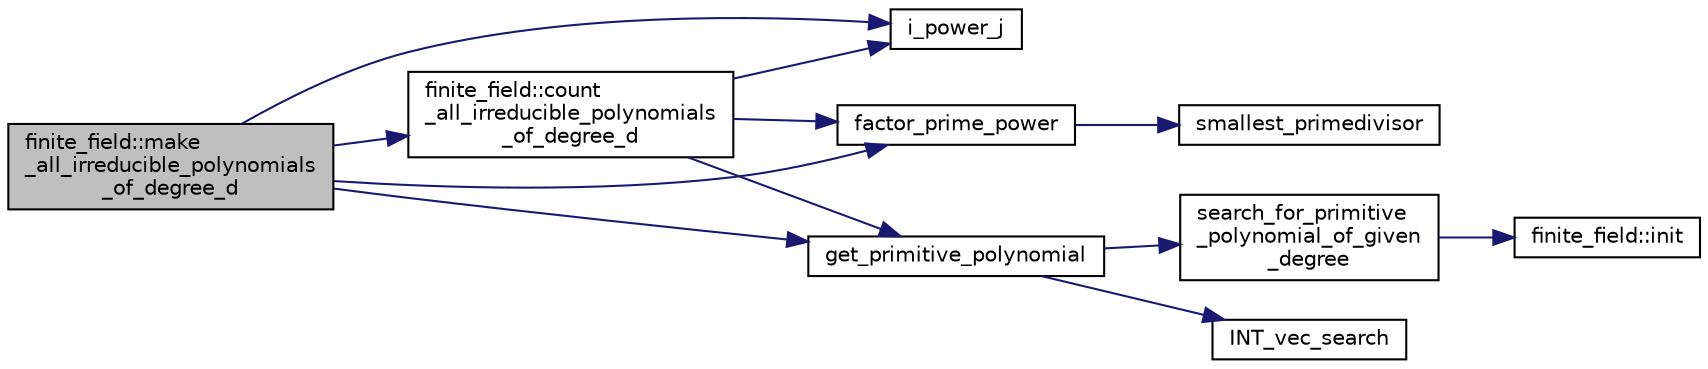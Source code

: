 digraph "finite_field::make_all_irreducible_polynomials_of_degree_d"
{
  edge [fontname="Helvetica",fontsize="10",labelfontname="Helvetica",labelfontsize="10"];
  node [fontname="Helvetica",fontsize="10",shape=record];
  rankdir="LR";
  Node8421 [label="finite_field::make\l_all_irreducible_polynomials\l_of_degree_d",height=0.2,width=0.4,color="black", fillcolor="grey75", style="filled", fontcolor="black"];
  Node8421 -> Node8422 [color="midnightblue",fontsize="10",style="solid",fontname="Helvetica"];
  Node8422 [label="finite_field::count\l_all_irreducible_polynomials\l_of_degree_d",height=0.2,width=0.4,color="black", fillcolor="white", style="filled",URL="$df/d5a/classfinite__field.html#a0d97f37c55f39f80759fa8e2cfe18266"];
  Node8422 -> Node8423 [color="midnightblue",fontsize="10",style="solid",fontname="Helvetica"];
  Node8423 [label="i_power_j",height=0.2,width=0.4,color="black", fillcolor="white", style="filled",URL="$de/dc5/algebra__and__number__theory_8h.html#a39b321523e8957d701618bb5cac542b5"];
  Node8422 -> Node8424 [color="midnightblue",fontsize="10",style="solid",fontname="Helvetica"];
  Node8424 [label="factor_prime_power",height=0.2,width=0.4,color="black", fillcolor="white", style="filled",URL="$de/dc5/algebra__and__number__theory_8h.html#af87166fad1e9b91458c714e90f8cd399"];
  Node8424 -> Node8425 [color="midnightblue",fontsize="10",style="solid",fontname="Helvetica"];
  Node8425 [label="smallest_primedivisor",height=0.2,width=0.4,color="black", fillcolor="white", style="filled",URL="$df/dda/number__theory_8_c.html#a89238384b70e5f0f19ac179ca88d468d"];
  Node8422 -> Node8426 [color="midnightblue",fontsize="10",style="solid",fontname="Helvetica"];
  Node8426 [label="get_primitive_polynomial",height=0.2,width=0.4,color="black", fillcolor="white", style="filled",URL="$de/dc5/algebra__and__number__theory_8h.html#a208ece81c99403683f588d02defd74a7"];
  Node8426 -> Node8427 [color="midnightblue",fontsize="10",style="solid",fontname="Helvetica"];
  Node8427 [label="INT_vec_search",height=0.2,width=0.4,color="black", fillcolor="white", style="filled",URL="$d5/de2/foundations_2data__structures_2data__structures_8h.html#ad103ef2316a1f671bdb68fd9cd9ba945"];
  Node8426 -> Node8428 [color="midnightblue",fontsize="10",style="solid",fontname="Helvetica"];
  Node8428 [label="search_for_primitive\l_polynomial_of_given\l_degree",height=0.2,width=0.4,color="black", fillcolor="white", style="filled",URL="$da/da9/galois__global_8_c.html#a5f70384bd08b74ef6f9e0f8663d0f286"];
  Node8428 -> Node8429 [color="midnightblue",fontsize="10",style="solid",fontname="Helvetica"];
  Node8429 [label="finite_field::init",height=0.2,width=0.4,color="black", fillcolor="white", style="filled",URL="$df/d5a/classfinite__field.html#a13e75e8165b27464935b50368ee8313c"];
  Node8421 -> Node8423 [color="midnightblue",fontsize="10",style="solid",fontname="Helvetica"];
  Node8421 -> Node8424 [color="midnightblue",fontsize="10",style="solid",fontname="Helvetica"];
  Node8421 -> Node8426 [color="midnightblue",fontsize="10",style="solid",fontname="Helvetica"];
}
